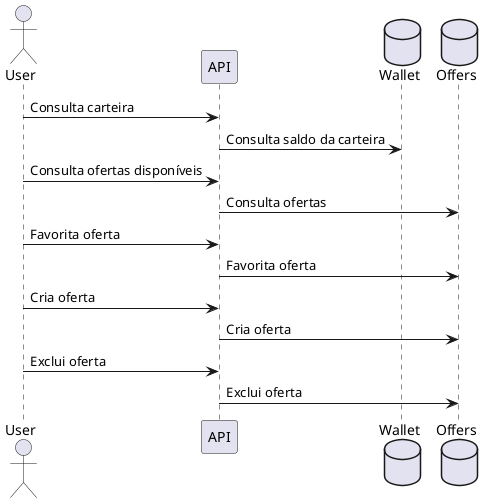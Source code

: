@startuml

actor User
participant "API" as API
database Wallet
database Offers

User -> API: Consulta carteira
API -> Wallet: Consulta saldo da carteira
User -> API: Consulta ofertas disponíveis
API -> Offers: Consulta ofertas
User -> API: Favorita oferta
API -> Offers: Favorita oferta
User -> API: Cria oferta
API -> Offers: Cria oferta
User -> API: Exclui oferta
API -> Offers: Exclui oferta


@enduml